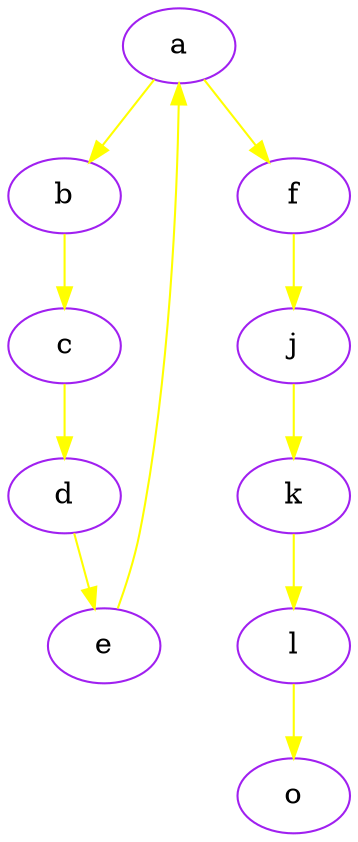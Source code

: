 digraph mydot {
node [color=purple];
a -> b -> c  ->d->e->a->f->j->k->l->o [weight=2, color=yellow];
}
